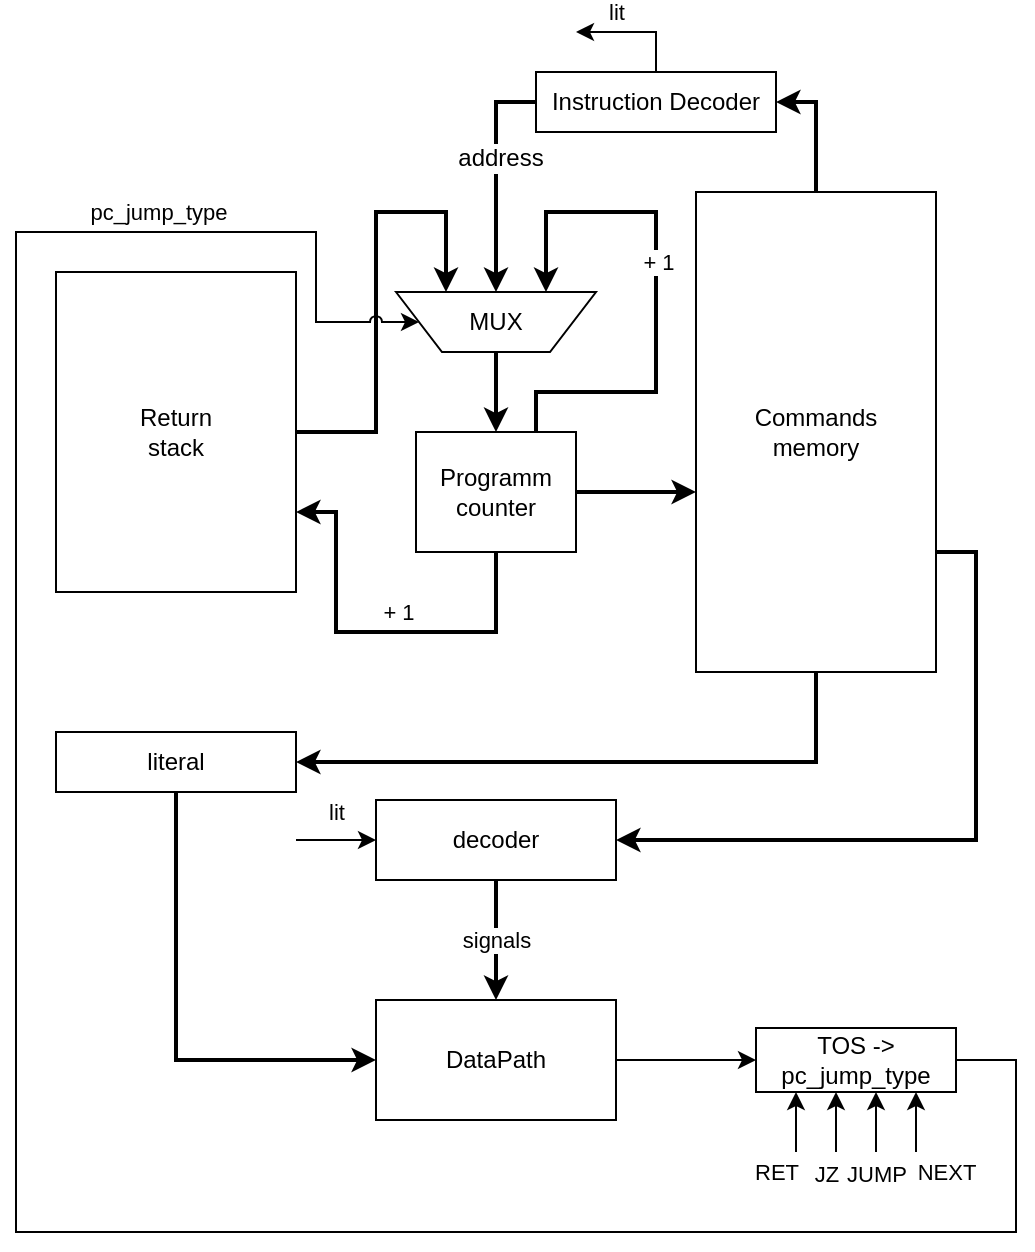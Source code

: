 <mxfile version="20.5.3" type="embed"><diagram name="Страница — 1" id="-2dhWkgFpOOAvYboyMm9"><mxGraphModel dx="1090" dy="750" grid="1" gridSize="10" guides="1" tooltips="1" connect="1" arrows="1" fold="1" page="1" pageScale="1" pageWidth="827" pageHeight="1169" math="0" shadow="0"><root><mxCell id="0"/><mxCell id="1" parent="0"/><mxCell id="Bh3pZPlAoXe7MRYz6FHz-1" value="DataPath" style="rounded=0;whiteSpace=wrap;html=1;" parent="1" vertex="1"><mxGeometry x="200" y="524" width="120" height="60" as="geometry"/></mxCell><mxCell id="Bh3pZPlAoXe7MRYz6FHz-2" value="Return&lt;div&gt;stack&lt;/div&gt;" style="rounded=0;whiteSpace=wrap;html=1;" parent="1" vertex="1"><mxGeometry x="40" y="160" width="120" height="160" as="geometry"/></mxCell><mxCell id="Bh3pZPlAoXe7MRYz6FHz-3" value="Commands&lt;div&gt;&lt;span style=&quot;background-color: initial;&quot;&gt;memory&lt;/span&gt;&lt;br&gt;&lt;/div&gt;" style="rounded=0;whiteSpace=wrap;html=1;" parent="1" vertex="1"><mxGeometry x="360" y="120" width="120" height="240" as="geometry"/></mxCell><mxCell id="Bh3pZPlAoXe7MRYz6FHz-6" value="decoder" style="rounded=0;whiteSpace=wrap;html=1;" parent="1" vertex="1"><mxGeometry x="200" y="424" width="120" height="40" as="geometry"/></mxCell><mxCell id="Bh3pZPlAoXe7MRYz6FHz-8" value="Programm&lt;div&gt;counter&lt;/div&gt;" style="rounded=0;whiteSpace=wrap;html=1;" parent="1" vertex="1"><mxGeometry x="220" y="240" width="80" height="60" as="geometry"/></mxCell><mxCell id="7" value="" style="endArrow=classic;html=1;rounded=0;exitX=0.5;exitY=1;exitDx=0;exitDy=0;entryX=0.5;entryY=0;entryDx=0;entryDy=0;strokeWidth=2;" parent="1" source="Bh3pZPlAoXe7MRYz6FHz-6" target="Bh3pZPlAoXe7MRYz6FHz-1" edge="1"><mxGeometry relative="1" as="geometry"><mxPoint x="480" y="414" as="sourcePoint"/><mxPoint x="580" y="414" as="targetPoint"/></mxGeometry></mxCell><mxCell id="8" value="signals" style="edgeLabel;resizable=0;html=1;align=center;verticalAlign=middle;" parent="7" connectable="0" vertex="1"><mxGeometry relative="1" as="geometry"/></mxCell><mxCell id="14" value="" style="endArrow=classic;html=1;rounded=0;exitX=1;exitY=0.75;exitDx=0;exitDy=0;entryX=1;entryY=0.5;entryDx=0;entryDy=0;strokeWidth=2;" parent="1" source="Bh3pZPlAoXe7MRYz6FHz-3" target="Bh3pZPlAoXe7MRYz6FHz-6" edge="1"><mxGeometry width="50" height="50" relative="1" as="geometry"><mxPoint x="510" y="340" as="sourcePoint"/><mxPoint x="525" y="360" as="targetPoint"/><Array as="points"><mxPoint x="500" y="300"/><mxPoint x="500" y="444"/></Array></mxGeometry></mxCell><mxCell id="16" value="" style="endArrow=classic;html=1;rounded=0;exitX=1;exitY=0.5;exitDx=0;exitDy=0;entryX=0.25;entryY=0;entryDx=0;entryDy=0;strokeWidth=2;" parent="1" source="Bh3pZPlAoXe7MRYz6FHz-2" target="21" edge="1"><mxGeometry width="50" height="50" relative="1" as="geometry"><mxPoint x="430" y="350" as="sourcePoint"/><mxPoint x="480" y="300" as="targetPoint"/><Array as="points"><mxPoint x="200" y="240"/><mxPoint x="200" y="130"/><mxPoint x="235" y="130"/></Array></mxGeometry></mxCell><mxCell id="18" value="" style="endArrow=classic;html=1;rounded=0;entryX=1;entryY=0.75;entryDx=0;entryDy=0;exitX=0.5;exitY=1;exitDx=0;exitDy=0;strokeWidth=2;" parent="1" source="Bh3pZPlAoXe7MRYz6FHz-8" target="Bh3pZPlAoXe7MRYz6FHz-2" edge="1"><mxGeometry width="50" height="50" relative="1" as="geometry"><mxPoint x="430" y="350" as="sourcePoint"/><mxPoint x="480" y="300" as="targetPoint"/><Array as="points"><mxPoint x="260" y="340"/><mxPoint x="180" y="340"/><mxPoint x="180" y="280"/></Array></mxGeometry></mxCell><mxCell id="19" value="+ 1" style="edgeLabel;html=1;align=center;verticalAlign=middle;resizable=0;points=[];" parent="18" vertex="1" connectable="0"><mxGeometry x="0.036" y="1" relative="1" as="geometry"><mxPoint x="14" y="-11" as="offset"/></mxGeometry></mxCell><mxCell id="20" value="" style="endArrow=classic;html=1;rounded=0;exitX=1;exitY=0.5;exitDx=0;exitDy=0;strokeWidth=2;" parent="1" source="Bh3pZPlAoXe7MRYz6FHz-8" edge="1"><mxGeometry width="50" height="50" relative="1" as="geometry"><mxPoint x="430" y="380" as="sourcePoint"/><mxPoint x="360" y="270" as="targetPoint"/><Array as="points"/></mxGeometry></mxCell><mxCell id="21" value="MUX" style="verticalLabelPosition=middle;verticalAlign=middle;html=1;shape=trapezoid;perimeter=trapezoidPerimeter;whiteSpace=wrap;size=0.23;arcSize=10;flipV=1;labelPosition=center;align=center;rotation=0;" parent="1" vertex="1"><mxGeometry x="210" y="170" width="100" height="30" as="geometry"/></mxCell><mxCell id="22" value="" style="endArrow=classic;html=1;rounded=0;exitX=0.75;exitY=0;exitDx=0;exitDy=0;entryX=0.75;entryY=0;entryDx=0;entryDy=0;strokeWidth=2;" parent="1" source="Bh3pZPlAoXe7MRYz6FHz-8" target="21" edge="1"><mxGeometry width="50" height="50" relative="1" as="geometry"><mxPoint x="280" y="240" as="sourcePoint"/><mxPoint x="285" y="170" as="targetPoint"/><Array as="points"><mxPoint x="280" y="220"/><mxPoint x="340" y="220"/><mxPoint x="340" y="130"/><mxPoint x="285" y="130"/></Array></mxGeometry></mxCell><mxCell id="23" value="+ 1" style="edgeLabel;html=1;align=center;verticalAlign=middle;resizable=0;points=[];" parent="22" vertex="1" connectable="0"><mxGeometry x="0.099" y="-1" relative="1" as="geometry"><mxPoint as="offset"/></mxGeometry></mxCell><mxCell id="24" value="" style="endArrow=classic;html=1;rounded=0;exitX=0.5;exitY=1;exitDx=0;exitDy=0;entryX=0.5;entryY=0;entryDx=0;entryDy=0;strokeWidth=2;" parent="1" source="21" target="Bh3pZPlAoXe7MRYz6FHz-8" edge="1"><mxGeometry width="50" height="50" relative="1" as="geometry"><mxPoint x="610" y="210" as="sourcePoint"/><mxPoint x="610" y="250" as="targetPoint"/></mxGeometry></mxCell><mxCell id="25" value="Instruction Decoder" style="rounded=0;whiteSpace=wrap;html=1;" parent="1" vertex="1"><mxGeometry x="280" y="60" width="120" height="30" as="geometry"/></mxCell><mxCell id="26" value="" style="endArrow=classic;html=1;rounded=0;entryX=1;entryY=0.5;entryDx=0;entryDy=0;exitX=0.5;exitY=0;exitDx=0;exitDy=0;strokeWidth=2;" parent="1" source="Bh3pZPlAoXe7MRYz6FHz-3" target="25" edge="1"><mxGeometry width="50" height="50" relative="1" as="geometry"><mxPoint x="390" y="230" as="sourcePoint"/><mxPoint x="440" y="180" as="targetPoint"/><Array as="points"><mxPoint x="420" y="75"/></Array></mxGeometry></mxCell><mxCell id="27" value="" style="endArrow=classic;html=1;rounded=0;exitX=0;exitY=0.5;exitDx=0;exitDy=0;entryX=0.5;entryY=0;entryDx=0;entryDy=0;strokeWidth=2;" parent="1" source="25" target="21" edge="1"><mxGeometry width="50" height="50" relative="1" as="geometry"><mxPoint x="390" y="220" as="sourcePoint"/><mxPoint x="440" y="170" as="targetPoint"/><Array as="points"><mxPoint x="260" y="75"/></Array></mxGeometry></mxCell><mxCell id="49" value="&lt;span style=&quot;font-size: 12px;&quot;&gt;address&lt;/span&gt;" style="edgeLabel;html=1;align=center;verticalAlign=middle;resizable=0;points=[];" parent="27" vertex="1" connectable="0"><mxGeometry x="-0.164" y="2" relative="1" as="geometry"><mxPoint as="offset"/></mxGeometry></mxCell><mxCell id="28" value="" style="endArrow=classic;html=1;rounded=0;exitX=0.5;exitY=1;exitDx=0;exitDy=0;entryX=1;entryY=0.5;entryDx=0;entryDy=0;strokeWidth=2;" parent="1" source="Bh3pZPlAoXe7MRYz6FHz-3" target="29" edge="1"><mxGeometry width="50" height="50" relative="1" as="geometry"><mxPoint x="600" y="480" as="sourcePoint"/><mxPoint x="650" y="430" as="targetPoint"/><Array as="points"><mxPoint x="420" y="405"/></Array></mxGeometry></mxCell><mxCell id="29" value="literal" style="rounded=0;whiteSpace=wrap;html=1;" parent="1" vertex="1"><mxGeometry x="40" y="390" width="120" height="30" as="geometry"/></mxCell><mxCell id="30" value="" style="endArrow=classic;html=1;rounded=0;exitX=0.5;exitY=1;exitDx=0;exitDy=0;entryX=0;entryY=0.5;entryDx=0;entryDy=0;strokeWidth=2;" parent="1" source="29" target="Bh3pZPlAoXe7MRYz6FHz-1" edge="1"><mxGeometry width="50" height="50" relative="1" as="geometry"><mxPoint x="600" y="480" as="sourcePoint"/><mxPoint x="650" y="430" as="targetPoint"/><Array as="points"><mxPoint x="100" y="554"/></Array></mxGeometry></mxCell><mxCell id="33" value="" style="endArrow=classic;html=1;rounded=0;entryX=0;entryY=0.5;entryDx=0;entryDy=0;jumpStyle=arc;exitX=1;exitY=0.5;exitDx=0;exitDy=0;" parent="1" source="36" target="21" edge="1"><mxGeometry width="50" height="50" relative="1" as="geometry"><mxPoint x="110" y="140" as="sourcePoint"/><mxPoint x="190" y="220" as="targetPoint"/><Array as="points"><mxPoint x="520" y="554"/><mxPoint x="520" y="640"/><mxPoint x="20" y="640"/><mxPoint x="20" y="140"/><mxPoint x="170" y="140"/><mxPoint x="170" y="185"/></Array></mxGeometry></mxCell><mxCell id="34" value="pc_jump_type" style="edgeLabel;html=1;align=center;verticalAlign=middle;resizable=0;points=[];" parent="33" vertex="1" connectable="0"><mxGeometry x="-0.755" y="-2" relative="1" as="geometry"><mxPoint x="-378" y="-508" as="offset"/></mxGeometry></mxCell><mxCell id="35" value="" style="endArrow=classic;html=1;rounded=0;jumpStyle=arc;exitX=1;exitY=0.5;exitDx=0;exitDy=0;entryX=0;entryY=0.5;entryDx=0;entryDy=0;" parent="1" source="Bh3pZPlAoXe7MRYz6FHz-1" target="36" edge="1"><mxGeometry width="50" height="50" relative="1" as="geometry"><mxPoint x="320" y="430" as="sourcePoint"/><mxPoint x="360" y="554" as="targetPoint"/></mxGeometry></mxCell><mxCell id="36" value="TOS -&amp;gt; pc_jump_type" style="rounded=0;whiteSpace=wrap;html=1;" parent="1" vertex="1"><mxGeometry x="390" y="538" width="100" height="32" as="geometry"/></mxCell><mxCell id="37" value="" style="endArrow=classic;html=1;rounded=0;jumpStyle=arc;" parent="1" edge="1"><mxGeometry width="50" height="50" relative="1" as="geometry"><mxPoint x="430" y="600" as="sourcePoint"/><mxPoint x="430" y="570" as="targetPoint"/></mxGeometry></mxCell><mxCell id="40" value="JZ" style="edgeLabel;html=1;align=center;verticalAlign=middle;resizable=0;points=[];" parent="37" vertex="1" connectable="0"><mxGeometry x="-0.485" y="-1" relative="1" as="geometry"><mxPoint x="-6" y="18" as="offset"/></mxGeometry></mxCell><mxCell id="38" value="" style="endArrow=classic;html=1;rounded=0;jumpStyle=arc;" parent="1" edge="1"><mxGeometry width="50" height="50" relative="1" as="geometry"><mxPoint x="450" y="600" as="sourcePoint"/><mxPoint x="450" y="570" as="targetPoint"/></mxGeometry></mxCell><mxCell id="41" value="JUMP" style="edgeLabel;html=1;align=center;verticalAlign=middle;resizable=0;points=[];" parent="38" vertex="1" connectable="0"><mxGeometry x="-0.763" y="1" relative="1" as="geometry"><mxPoint x="1" y="14" as="offset"/></mxGeometry></mxCell><mxCell id="39" value="" style="endArrow=classic;html=1;rounded=0;jumpStyle=arc;" parent="1" edge="1"><mxGeometry width="50" height="50" relative="1" as="geometry"><mxPoint x="470" y="600" as="sourcePoint"/><mxPoint x="470" y="570" as="targetPoint"/></mxGeometry></mxCell><mxCell id="42" value="NEXT" style="edgeLabel;html=1;align=center;verticalAlign=middle;resizable=0;points=[];" parent="39" vertex="1" connectable="0"><mxGeometry x="-0.8" relative="1" as="geometry"><mxPoint x="15" y="13" as="offset"/></mxGeometry></mxCell><mxCell id="47" value="" style="endArrow=classic;html=1;rounded=0;jumpStyle=arc;" parent="1" edge="1"><mxGeometry width="50" height="50" relative="1" as="geometry"><mxPoint x="410" y="600" as="sourcePoint"/><mxPoint x="410" y="570" as="targetPoint"/></mxGeometry></mxCell><mxCell id="48" value="RET" style="edgeLabel;html=1;align=center;verticalAlign=middle;resizable=0;points=[];" parent="47" vertex="1" connectable="0"><mxGeometry x="-0.8" relative="1" as="geometry"><mxPoint x="-10" y="13" as="offset"/></mxGeometry></mxCell><mxCell id="50" value="" style="endArrow=classic;html=1;rounded=0;jumpStyle=arc;exitX=0.5;exitY=0;exitDx=0;exitDy=0;" parent="1" source="25" edge="1"><mxGeometry width="50" height="50" relative="1" as="geometry"><mxPoint x="350" y="350" as="sourcePoint"/><mxPoint x="300" y="40" as="targetPoint"/><Array as="points"><mxPoint x="340" y="40"/></Array></mxGeometry></mxCell><mxCell id="52" value="lit" style="edgeLabel;html=1;align=center;verticalAlign=middle;resizable=0;points=[];" parent="50" vertex="1" connectable="0"><mxGeometry x="-0.041" relative="1" as="geometry"><mxPoint x="-11" y="-10" as="offset"/></mxGeometry></mxCell><mxCell id="51" value="" style="endArrow=classic;html=1;rounded=0;jumpStyle=arc;entryX=0;entryY=0.5;entryDx=0;entryDy=0;" parent="1" target="Bh3pZPlAoXe7MRYz6FHz-6" edge="1"><mxGeometry width="50" height="50" relative="1" as="geometry"><mxPoint x="160" y="444" as="sourcePoint"/><mxPoint x="300" y="360" as="targetPoint"/></mxGeometry></mxCell><mxCell id="53" value="lit" style="edgeLabel;html=1;align=center;verticalAlign=middle;resizable=0;points=[];" parent="51" vertex="1" connectable="0"><mxGeometry x="0.29" y="-1" relative="1" as="geometry"><mxPoint x="-6" y="-15" as="offset"/></mxGeometry></mxCell></root></mxGraphModel></diagram></mxfile>